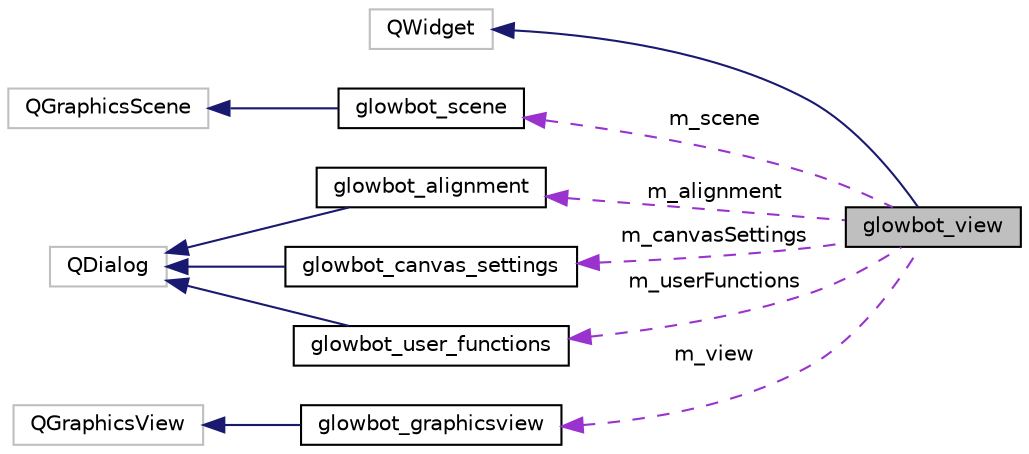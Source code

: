 digraph "glowbot_view"
{
  edge [fontname="Helvetica",fontsize="10",labelfontname="Helvetica",labelfontsize="10"];
  node [fontname="Helvetica",fontsize="10",shape=record];
  rankdir="LR";
  Node3 [label="glowbot_view",height=0.2,width=0.4,color="black", fillcolor="grey75", style="filled", fontcolor="black"];
  Node4 -> Node3 [dir="back",color="midnightblue",fontsize="10",style="solid",fontname="Helvetica"];
  Node4 [label="QWidget",height=0.2,width=0.4,color="grey75", fillcolor="white", style="filled"];
  Node5 -> Node3 [dir="back",color="darkorchid3",fontsize="10",style="dashed",label=" m_scene" ,fontname="Helvetica"];
  Node5 [label="glowbot_scene",height=0.2,width=0.4,color="black", fillcolor="white", style="filled",URL="$classglowbot__scene.html"];
  Node6 -> Node5 [dir="back",color="midnightblue",fontsize="10",style="solid",fontname="Helvetica"];
  Node6 [label="QGraphicsScene",height=0.2,width=0.4,color="grey75", fillcolor="white", style="filled"];
  Node7 -> Node3 [dir="back",color="darkorchid3",fontsize="10",style="dashed",label=" m_alignment" ,fontname="Helvetica"];
  Node7 [label="glowbot_alignment",height=0.2,width=0.4,color="black", fillcolor="white", style="filled",URL="$classglowbot__alignment.html"];
  Node8 -> Node7 [dir="back",color="midnightblue",fontsize="10",style="solid",fontname="Helvetica"];
  Node8 [label="QDialog",height=0.2,width=0.4,color="grey75", fillcolor="white", style="filled"];
  Node9 -> Node3 [dir="back",color="darkorchid3",fontsize="10",style="dashed",label=" m_canvasSettings" ,fontname="Helvetica"];
  Node9 [label="glowbot_canvas_settings",height=0.2,width=0.4,color="black", fillcolor="white", style="filled",URL="$classglowbot__canvas__settings.html"];
  Node8 -> Node9 [dir="back",color="midnightblue",fontsize="10",style="solid",fontname="Helvetica"];
  Node10 -> Node3 [dir="back",color="darkorchid3",fontsize="10",style="dashed",label=" m_userFunctions" ,fontname="Helvetica"];
  Node10 [label="glowbot_user_functions",height=0.2,width=0.4,color="black", fillcolor="white", style="filled",URL="$classglowbot__user__functions.html"];
  Node8 -> Node10 [dir="back",color="midnightblue",fontsize="10",style="solid",fontname="Helvetica"];
  Node11 -> Node3 [dir="back",color="darkorchid3",fontsize="10",style="dashed",label=" m_view" ,fontname="Helvetica"];
  Node11 [label="glowbot_graphicsview",height=0.2,width=0.4,color="black", fillcolor="white", style="filled",URL="$classglowbot__graphicsview.html"];
  Node12 -> Node11 [dir="back",color="midnightblue",fontsize="10",style="solid",fontname="Helvetica"];
  Node12 [label="QGraphicsView",height=0.2,width=0.4,color="grey75", fillcolor="white", style="filled"];
}
